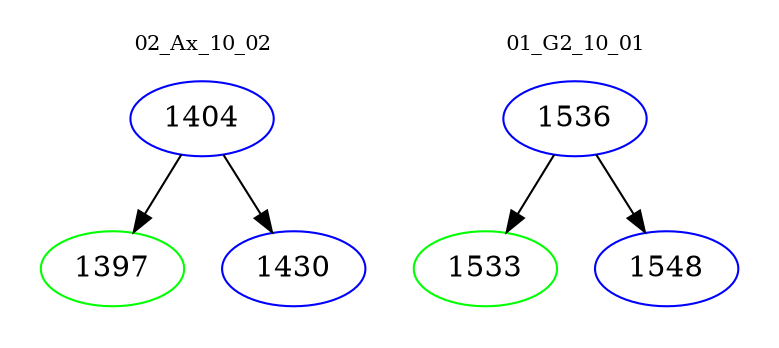 digraph{
subgraph cluster_0 {
color = white
label = "02_Ax_10_02";
fontsize=10;
T0_1404 [label="1404", color="blue"]
T0_1404 -> T0_1397 [color="black"]
T0_1397 [label="1397", color="green"]
T0_1404 -> T0_1430 [color="black"]
T0_1430 [label="1430", color="blue"]
}
subgraph cluster_1 {
color = white
label = "01_G2_10_01";
fontsize=10;
T1_1536 [label="1536", color="blue"]
T1_1536 -> T1_1533 [color="black"]
T1_1533 [label="1533", color="green"]
T1_1536 -> T1_1548 [color="black"]
T1_1548 [label="1548", color="blue"]
}
}
